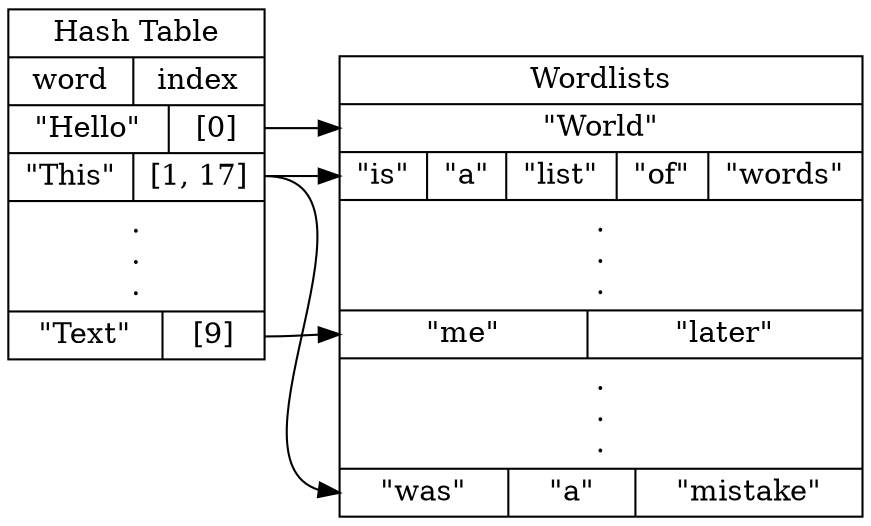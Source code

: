 digraph wordlist_data_structures {
    node [shape=record];
    rankdir=LR;
    hashmap [label="Hash Table | { word | index } | { \"Hello\" | <ht0> [0] } | { \"This\" | <ht1> [1, 17] } | .&#92;n.&#92;n. | { \"Text\" | <ht2> [9] }"];
    wordlists [label="Wordlists | { <wl0> \"World\" } | { <wl1> \"is\" | \"a\" | \"list\" | \"of\" | \"words\" } | .&#92;n.&#92;n. | { <wl2> \"me\" | \"later\" } | .&#92;n.&#92;n. | { <wl3> \"was\" | \"a\" | \"mistake\" }"];

    hashmap:ht0 -> wordlists:wl0;
    hashmap:ht1 -> wordlists:wl1;
    hashmap:ht2 -> wordlists:wl2;
    hashmap:ht1 -> wordlists:wl3;
    
}
